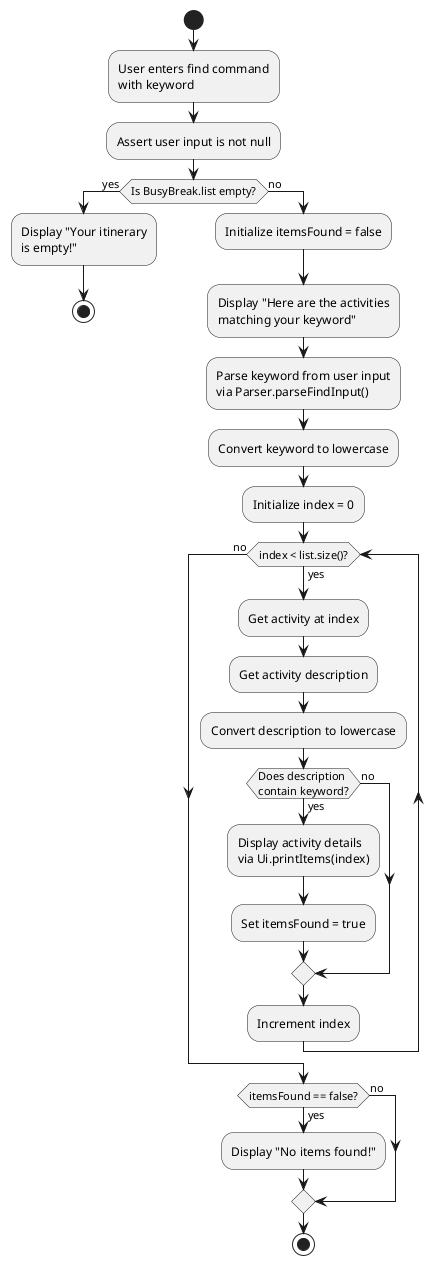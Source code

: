 @startuml FindCommandActivityDiagram

start

:User enters find command\nwith keyword;

:Assert user input is not null;

if (Is BusyBreak.list empty?) then (yes)


  :Display "Your itinerary\nis empty!";

  stop
else (no)
  :Initialize itemsFound = false;

  :Display "Here are the activities\nmatching your keyword";

  :Parse keyword from user input\nvia Parser.parseFindInput();

  :Convert keyword to lowercase;

  :Initialize index = 0;

  while (index < list.size()?) is (yes)
    :Get activity at index;

    :Get activity description;

    :Convert description to lowercase;

    if (Does description\ncontain keyword?) then (yes)
      :Display activity details\nvia Ui.printItems(index);

      :Set itemsFound = true;
    else (no)
    endif

    :Increment index;
  endwhile (no)

  if (itemsFound == false?) then (yes)


    :Display "No items found!";
  else (no)
  endif

  stop
endif

@enduml
